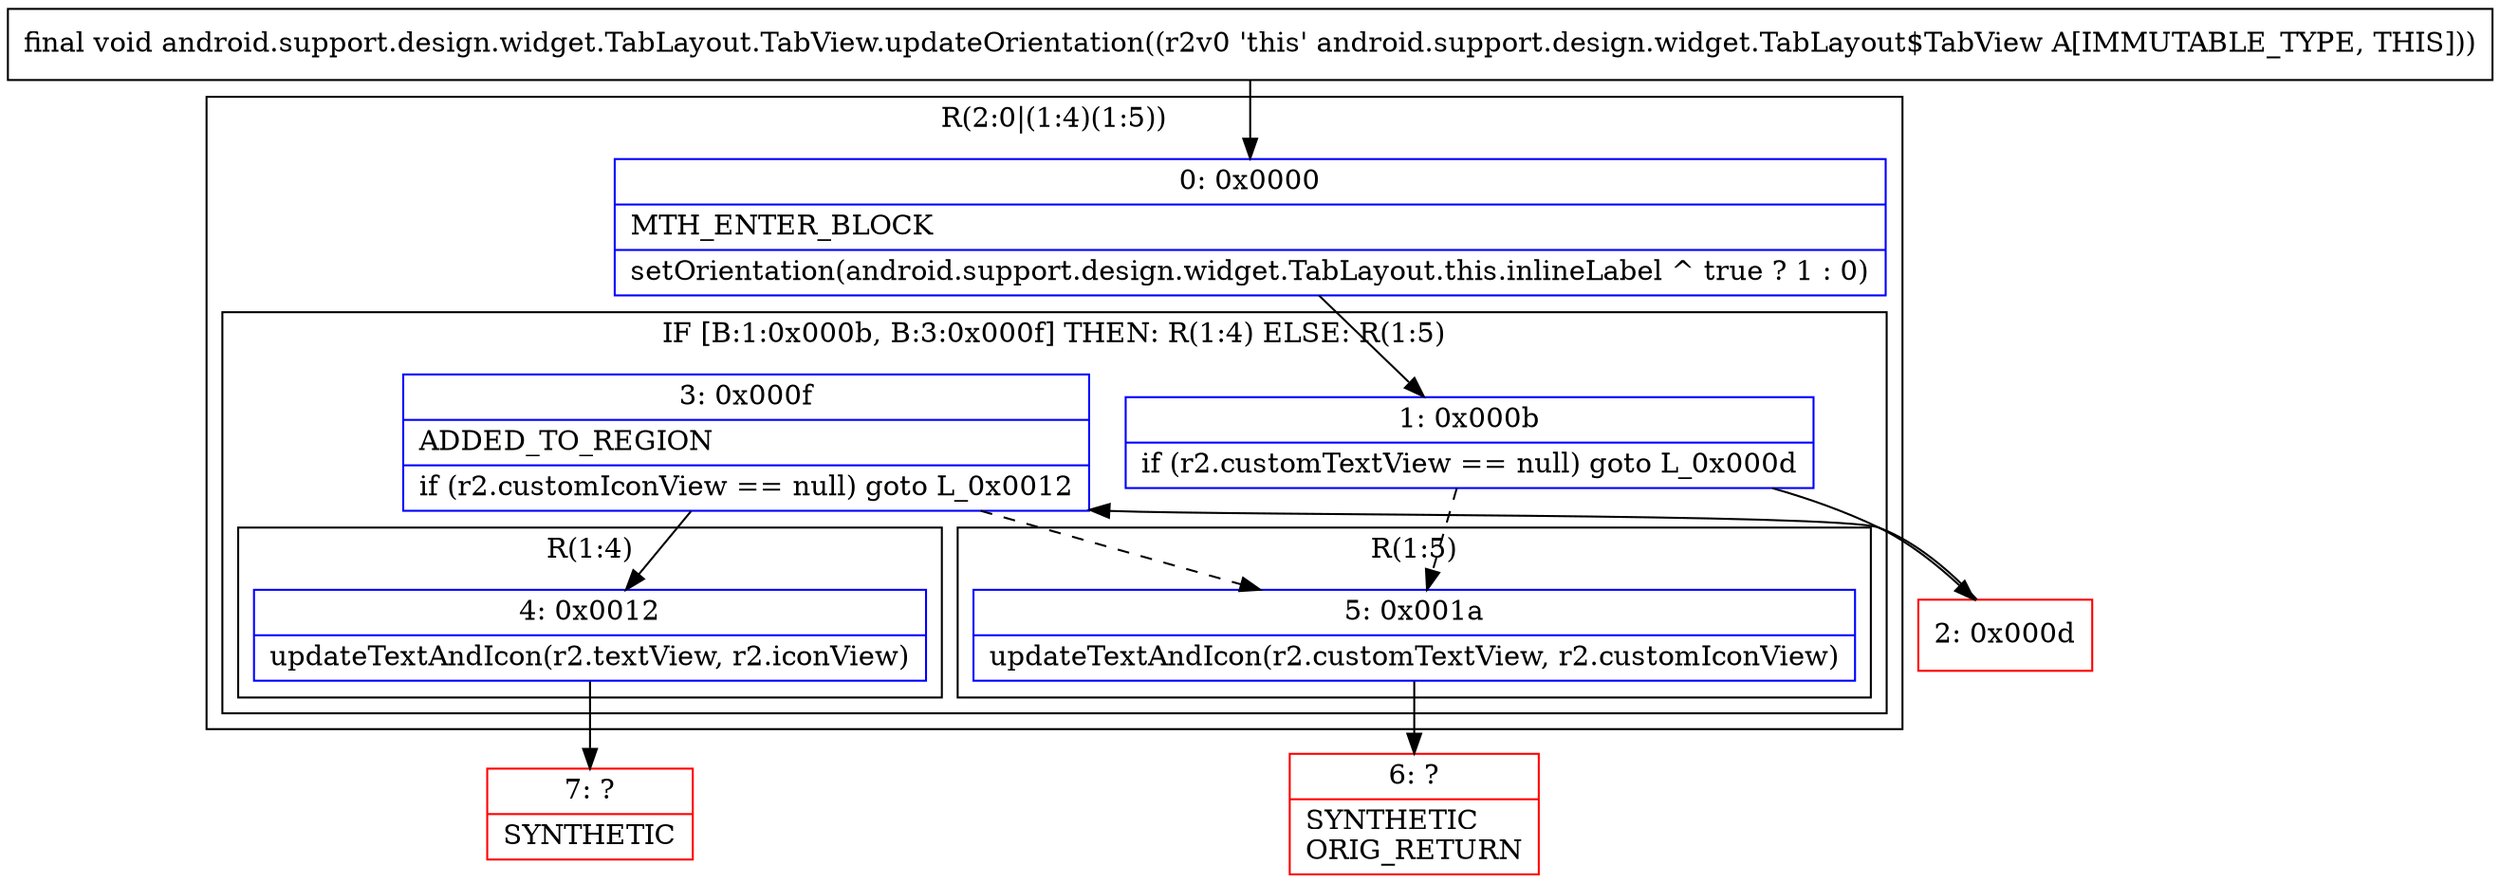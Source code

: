 digraph "CFG forandroid.support.design.widget.TabLayout.TabView.updateOrientation()V" {
subgraph cluster_Region_826535058 {
label = "R(2:0|(1:4)(1:5))";
node [shape=record,color=blue];
Node_0 [shape=record,label="{0\:\ 0x0000|MTH_ENTER_BLOCK\l|setOrientation(android.support.design.widget.TabLayout.this.inlineLabel ^ true ? 1 : 0)\l}"];
subgraph cluster_IfRegion_40382476 {
label = "IF [B:1:0x000b, B:3:0x000f] THEN: R(1:4) ELSE: R(1:5)";
node [shape=record,color=blue];
Node_1 [shape=record,label="{1\:\ 0x000b|if (r2.customTextView == null) goto L_0x000d\l}"];
Node_3 [shape=record,label="{3\:\ 0x000f|ADDED_TO_REGION\l|if (r2.customIconView == null) goto L_0x0012\l}"];
subgraph cluster_Region_1764319942 {
label = "R(1:4)";
node [shape=record,color=blue];
Node_4 [shape=record,label="{4\:\ 0x0012|updateTextAndIcon(r2.textView, r2.iconView)\l}"];
}
subgraph cluster_Region_1401341505 {
label = "R(1:5)";
node [shape=record,color=blue];
Node_5 [shape=record,label="{5\:\ 0x001a|updateTextAndIcon(r2.customTextView, r2.customIconView)\l}"];
}
}
}
Node_2 [shape=record,color=red,label="{2\:\ 0x000d}"];
Node_6 [shape=record,color=red,label="{6\:\ ?|SYNTHETIC\lORIG_RETURN\l}"];
Node_7 [shape=record,color=red,label="{7\:\ ?|SYNTHETIC\l}"];
MethodNode[shape=record,label="{final void android.support.design.widget.TabLayout.TabView.updateOrientation((r2v0 'this' android.support.design.widget.TabLayout$TabView A[IMMUTABLE_TYPE, THIS])) }"];
MethodNode -> Node_0;
Node_0 -> Node_1;
Node_1 -> Node_2;
Node_1 -> Node_5[style=dashed];
Node_3 -> Node_4;
Node_3 -> Node_5[style=dashed];
Node_4 -> Node_7;
Node_5 -> Node_6;
Node_2 -> Node_3;
}


